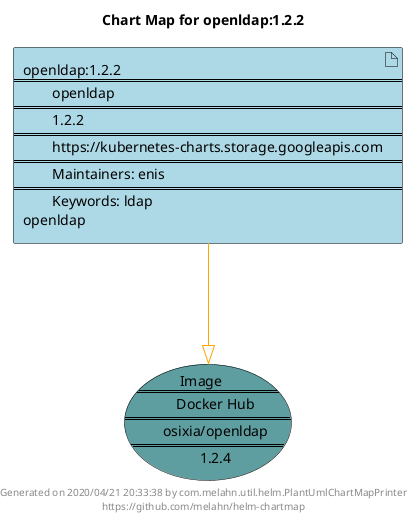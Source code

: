 @startuml
skinparam linetype ortho
skinparam backgroundColor white
skinparam usecaseBorderColor black
skinparam usecaseArrowColor LightSlateGray
skinparam artifactBorderColor black
skinparam artifactArrowColor LightSlateGray

title Chart Map for openldap:1.2.2

'There is one referenced Helm Chart
artifact "openldap:1.2.2\n====\n\topenldap\n====\n\t1.2.2\n====\n\thttps://kubernetes-charts.storage.googleapis.com\n====\n\tMaintainers: enis\n====\n\tKeywords: ldap\nopenldap" as openldap_1_2_2 #LightBlue

'There is one referenced Docker Image
usecase "Image\n====\n\tDocker Hub\n====\n\tosixia/openldap\n====\n\t1.2.4" as osixia_openldap_1_2_4 #CadetBlue

'Chart Dependencies
openldap_1_2_2--[#orange]-|>osixia_openldap_1_2_4

center footer Generated on 2020/04/21 20:33:38 by com.melahn.util.helm.PlantUmlChartMapPrinter\nhttps://github.com/melahn/helm-chartmap
@enduml
